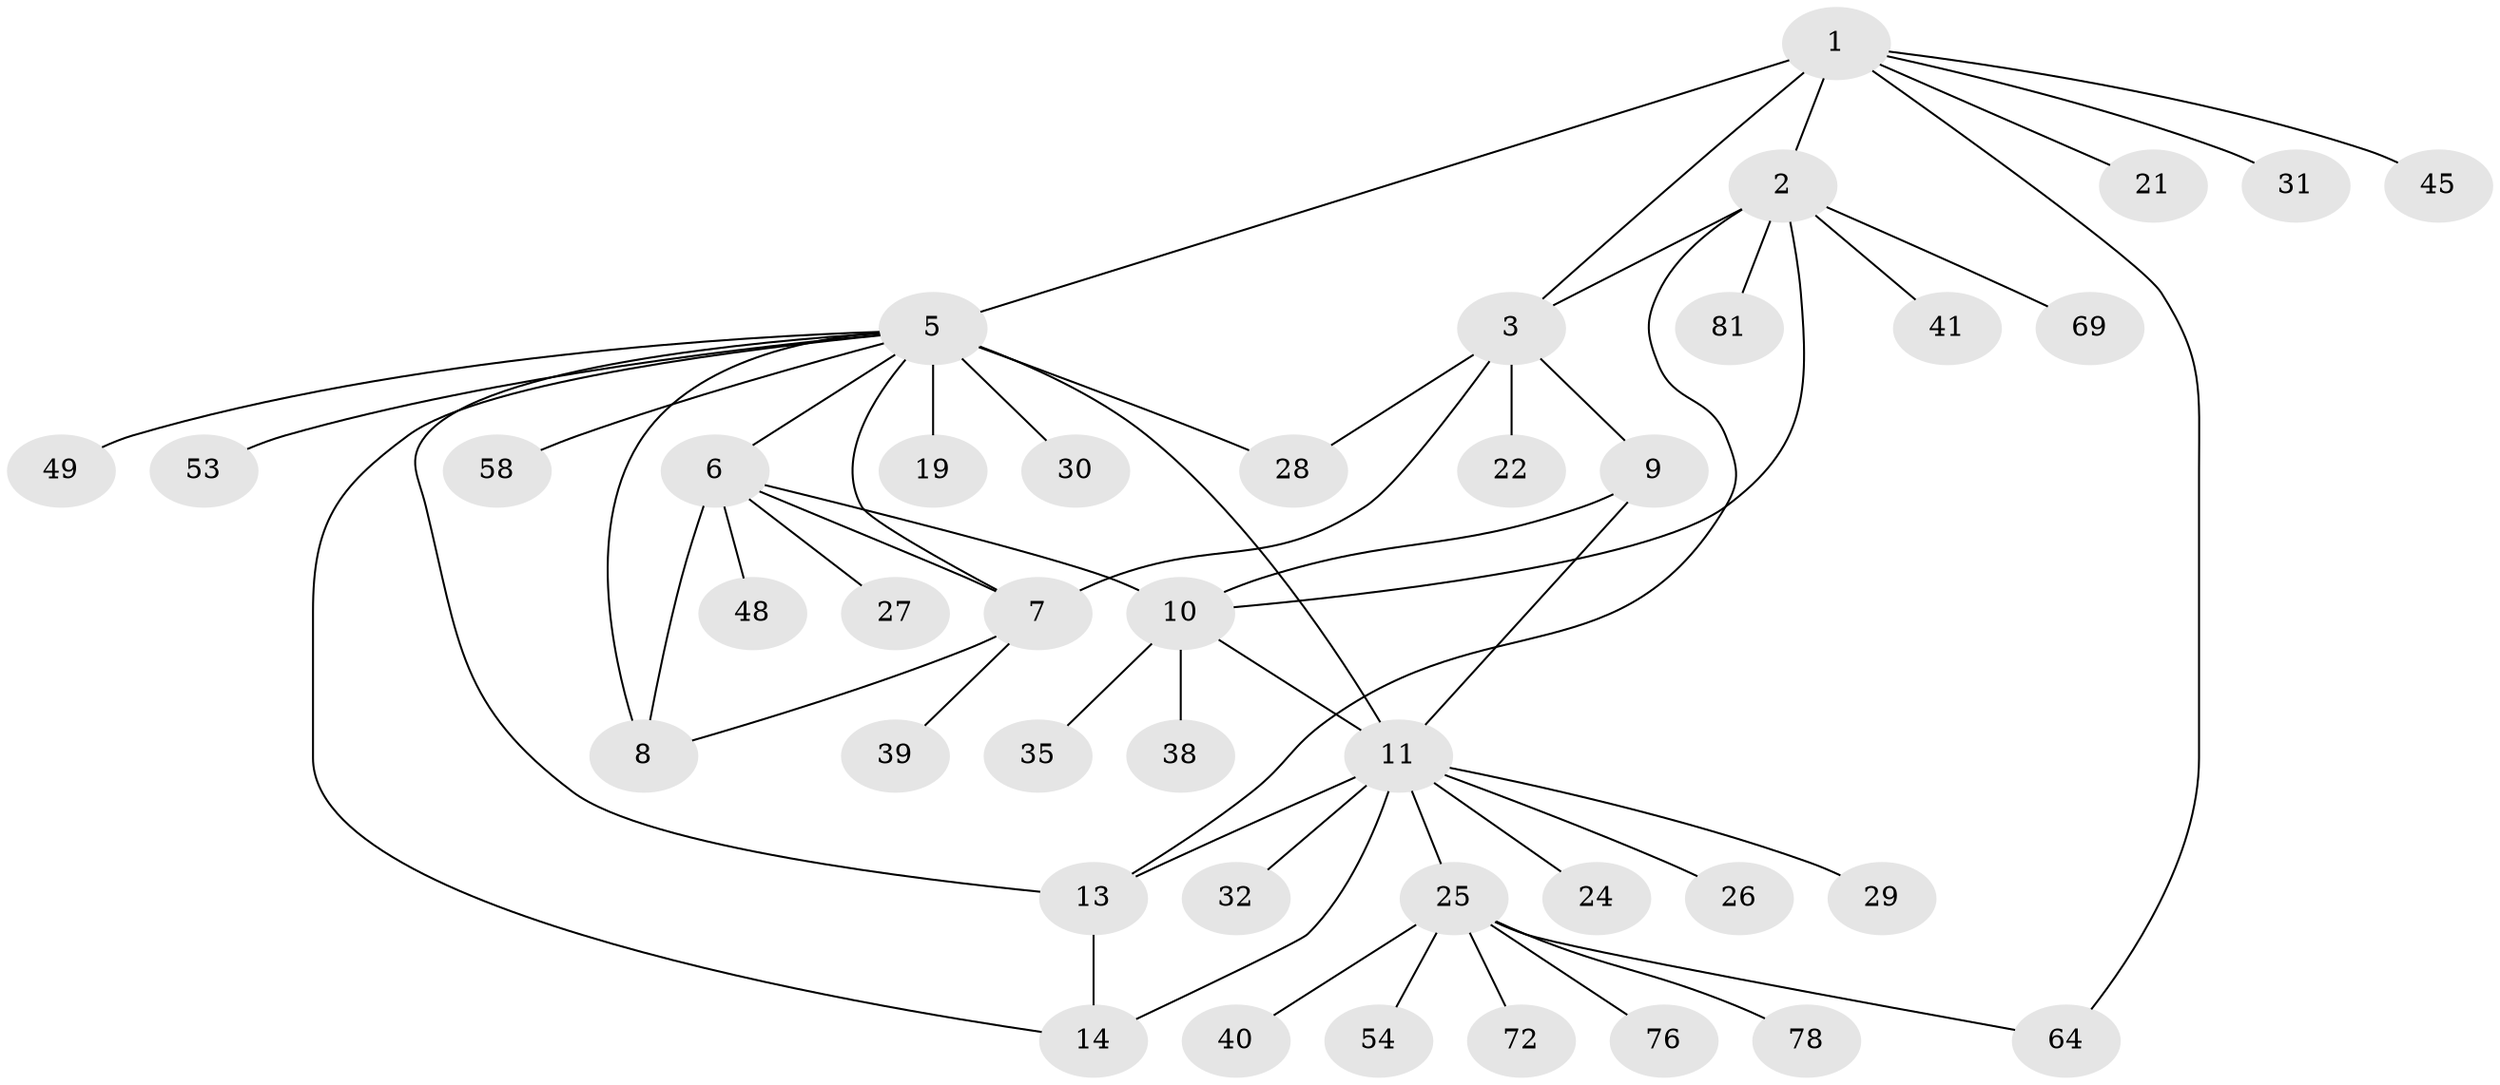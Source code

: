 // original degree distribution, {8: 0.04878048780487805, 7: 0.06097560975609756, 10: 0.012195121951219513, 3: 0.04878048780487805, 4: 0.04878048780487805, 5: 0.024390243902439025, 6: 0.036585365853658534, 9: 0.024390243902439025, 1: 0.573170731707317, 2: 0.12195121951219512}
// Generated by graph-tools (version 1.1) at 2025/16/03/09/25 04:16:02]
// undirected, 41 vertices, 55 edges
graph export_dot {
graph [start="1"]
  node [color=gray90,style=filled];
  1;
  2;
  3 [super="+70+4"];
  5 [super="+59+61+17"];
  6 [super="+23"];
  7 [super="+33+75"];
  8;
  9;
  10 [super="+42+37+47+12"];
  11 [super="+16"];
  13;
  14 [super="+15+50"];
  19 [super="+73"];
  21;
  22;
  24;
  25;
  26;
  27;
  28 [super="+43"];
  29 [super="+34"];
  30;
  31;
  32 [super="+65+60"];
  35;
  38;
  39 [super="+46"];
  40;
  41 [super="+74"];
  45;
  48;
  49 [super="+63+55+66"];
  53;
  54;
  58;
  64;
  69;
  72;
  76;
  78;
  81;
  1 -- 2;
  1 -- 3 [weight=2];
  1 -- 21;
  1 -- 31;
  1 -- 45;
  1 -- 64;
  1 -- 5;
  2 -- 3 [weight=2];
  2 -- 13;
  2 -- 41;
  2 -- 69;
  2 -- 81;
  2 -- 10;
  3 -- 7;
  3 -- 9;
  3 -- 28;
  3 -- 22;
  5 -- 6;
  5 -- 7;
  5 -- 8;
  5 -- 28 [weight=2];
  5 -- 30 [weight=2];
  5 -- 49 [weight=2];
  5 -- 14;
  5 -- 11 [weight=2];
  5 -- 13;
  5 -- 19 [weight=3];
  5 -- 53;
  5 -- 58;
  6 -- 7;
  6 -- 8;
  6 -- 27;
  6 -- 48;
  6 -- 10;
  7 -- 8;
  7 -- 39;
  9 -- 10 [weight=2];
  9 -- 11;
  10 -- 11 [weight=2];
  10 -- 35;
  10 -- 38;
  11 -- 29;
  11 -- 32;
  11 -- 24;
  11 -- 25;
  11 -- 26;
  11 -- 13;
  11 -- 14 [weight=2];
  13 -- 14 [weight=2];
  25 -- 40;
  25 -- 54;
  25 -- 64;
  25 -- 72;
  25 -- 76;
  25 -- 78;
}
